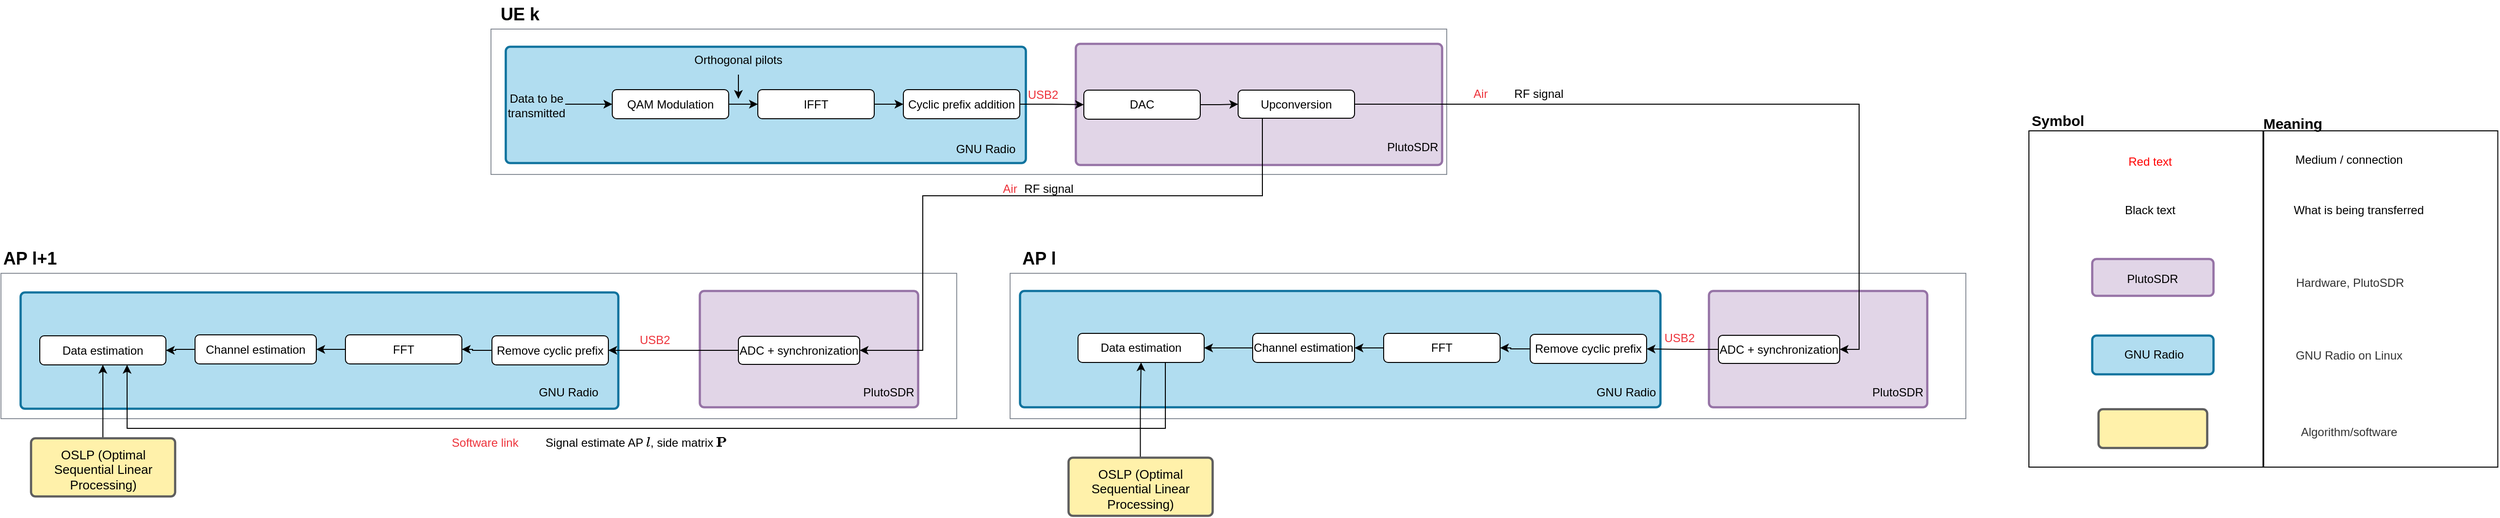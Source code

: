 <mxfile version="25.0.3">
  <diagram id="C5RBs43oDa-KdzZeNtuy" name="Page-1">
    <mxGraphModel dx="847" dy="1960" grid="1" gridSize="10" guides="1" tooltips="1" connect="1" arrows="1" fold="1" page="1" pageScale="1" pageWidth="827" pageHeight="1169" math="1" shadow="0">
      <root>
        <mxCell id="WIyWlLk6GJQsqaUBKTNV-0" />
        <mxCell id="WIyWlLk6GJQsqaUBKTNV-1" parent="WIyWlLk6GJQsqaUBKTNV-0" />
        <mxCell id="ywIWyBjBBA_NJopMtTMj-0" value="" style="html=1;overflow=block;blockSpacing=1;whiteSpace=wrap;fontSize=13;spacing=0;strokeColor=#6f7681;strokeOpacity=100;fillOpacity=0;fillColor=#ffffff;strokeWidth=0.8;container=1;pointerEvents=0;collapsible=0;recursiveResize=0;lucidId=N30nDekbUn9Q;" parent="WIyWlLk6GJQsqaUBKTNV-1" vertex="1">
          <mxGeometry x="1905" y="-372" width="985" height="150" as="geometry" />
        </mxCell>
        <mxCell id="zf8K1s_Cl8NIy-D5Mel1-0" value="" style="html=1;overflow=block;blockSpacing=1;whiteSpace=wrap;fontSize=13;spacing=9;strokeColor=#9673a6;strokeOpacity=100;fillOpacity=100;rounded=1;absoluteArcSize=1;arcSize=9;fillColor=#e1d5e7;strokeWidth=2.3;lucidId=J80nYq8lnvE4;" parent="ywIWyBjBBA_NJopMtTMj-0" vertex="1">
          <mxGeometry x="602.5" y="15" width="377.5" height="125" as="geometry" />
        </mxCell>
        <mxCell id="ywIWyBjBBA_NJopMtTMj-130" value="" style="html=1;overflow=block;blockSpacing=1;whiteSpace=wrap;fontSize=13;spacing=9;strokeColor=#10739e;strokeOpacity=100;fillOpacity=100;rounded=1;absoluteArcSize=1;arcSize=9;fillColor=#b1ddf0;strokeWidth=2.3;lucidId=J80nYq8lnvE4;" parent="ywIWyBjBBA_NJopMtTMj-0" vertex="1">
          <mxGeometry x="15" y="18" width="536" height="120" as="geometry" />
        </mxCell>
        <mxCell id="ywIWyBjBBA_NJopMtTMj-37" value="&lt;div&gt;Data to be transmitted&lt;/div&gt;" style="text;html=1;align=center;verticalAlign=middle;whiteSpace=wrap;rounded=0;" parent="ywIWyBjBBA_NJopMtTMj-0" vertex="1">
          <mxGeometry x="16.5" y="63.5" width="60" height="30" as="geometry" />
        </mxCell>
        <mxCell id="ywIWyBjBBA_NJopMtTMj-35" value="" style="edgeStyle=orthogonalEdgeStyle;rounded=0;orthogonalLoop=1;jettySize=auto;html=1;" parent="ywIWyBjBBA_NJopMtTMj-0" source="ywIWyBjBBA_NJopMtTMj-25" target="ywIWyBjBBA_NJopMtTMj-26" edge="1">
          <mxGeometry relative="1" as="geometry" />
        </mxCell>
        <mxCell id="ywIWyBjBBA_NJopMtTMj-25" value="QAM Modulation" style="rounded=1;whiteSpace=wrap;html=1;" parent="ywIWyBjBBA_NJopMtTMj-0" vertex="1">
          <mxGeometry x="125" y="62.5" width="120" height="30" as="geometry" />
        </mxCell>
        <mxCell id="ywIWyBjBBA_NJopMtTMj-34" value="" style="edgeStyle=orthogonalEdgeStyle;rounded=0;orthogonalLoop=1;jettySize=auto;html=1;" parent="ywIWyBjBBA_NJopMtTMj-0" source="ywIWyBjBBA_NJopMtTMj-26" target="ywIWyBjBBA_NJopMtTMj-27" edge="1">
          <mxGeometry relative="1" as="geometry" />
        </mxCell>
        <mxCell id="ywIWyBjBBA_NJopMtTMj-26" value="IFFT" style="rounded=1;whiteSpace=wrap;html=1;" parent="ywIWyBjBBA_NJopMtTMj-0" vertex="1">
          <mxGeometry x="275" y="62.5" width="120" height="30" as="geometry" />
        </mxCell>
        <mxCell id="ywIWyBjBBA_NJopMtTMj-27" value="Cyclic prefix addition" style="rounded=1;whiteSpace=wrap;html=1;" parent="ywIWyBjBBA_NJopMtTMj-0" vertex="1">
          <mxGeometry x="425" y="62.5" width="120" height="30" as="geometry" />
        </mxCell>
        <mxCell id="ywIWyBjBBA_NJopMtTMj-38" value="" style="edgeStyle=orthogonalEdgeStyle;rounded=0;orthogonalLoop=1;jettySize=auto;html=1;" parent="ywIWyBjBBA_NJopMtTMj-0" source="ywIWyBjBBA_NJopMtTMj-37" target="ywIWyBjBBA_NJopMtTMj-25" edge="1">
          <mxGeometry relative="1" as="geometry">
            <Array as="points">
              <mxPoint x="85" y="77.5" />
              <mxPoint x="85" y="77.5" />
            </Array>
          </mxGeometry>
        </mxCell>
        <mxCell id="ywIWyBjBBA_NJopMtTMj-23" value="PlutoSDR" style="text;html=1;align=center;verticalAlign=middle;whiteSpace=wrap;rounded=0;" parent="ywIWyBjBBA_NJopMtTMj-0" vertex="1">
          <mxGeometry x="920" y="107" width="60" height="30" as="geometry" />
        </mxCell>
        <mxCell id="ywIWyBjBBA_NJopMtTMj-28" value="DAC" style="rounded=1;whiteSpace=wrap;html=1;" parent="ywIWyBjBBA_NJopMtTMj-0" vertex="1">
          <mxGeometry x="611" y="63" width="120" height="30" as="geometry" />
        </mxCell>
        <mxCell id="ywIWyBjBBA_NJopMtTMj-32" value="" style="edgeStyle=orthogonalEdgeStyle;rounded=0;orthogonalLoop=1;jettySize=auto;html=1;" parent="ywIWyBjBBA_NJopMtTMj-0" source="ywIWyBjBBA_NJopMtTMj-28" target="ywIWyBjBBA_NJopMtTMj-29" edge="1">
          <mxGeometry relative="1" as="geometry" />
        </mxCell>
        <mxCell id="ywIWyBjBBA_NJopMtTMj-29" value="Upconversion" style="rounded=1;whiteSpace=wrap;html=1;" parent="ywIWyBjBBA_NJopMtTMj-0" vertex="1">
          <mxGeometry x="770" y="63" width="120" height="29" as="geometry" />
        </mxCell>
        <mxCell id="ywIWyBjBBA_NJopMtTMj-148" value="&lt;font color=&quot;#ed333b&quot;&gt;USB2&lt;br&gt;&lt;/font&gt;" style="text;html=1;align=center;verticalAlign=middle;whiteSpace=wrap;rounded=0;" parent="ywIWyBjBBA_NJopMtTMj-0" vertex="1">
          <mxGeometry x="535" y="62.5" width="67.5" height="10" as="geometry" />
        </mxCell>
        <mxCell id="ywIWyBjBBA_NJopMtTMj-64" value="" style="edgeStyle=orthogonalEdgeStyle;rounded=0;orthogonalLoop=1;jettySize=auto;html=1;" parent="ywIWyBjBBA_NJopMtTMj-0" source="ywIWyBjBBA_NJopMtTMj-27" target="ywIWyBjBBA_NJopMtTMj-28" edge="1">
          <mxGeometry relative="1" as="geometry" />
        </mxCell>
        <mxCell id="ywIWyBjBBA_NJopMtTMj-156" style="edgeStyle=orthogonalEdgeStyle;rounded=0;orthogonalLoop=1;jettySize=auto;html=1;" parent="ywIWyBjBBA_NJopMtTMj-0" source="ywIWyBjBBA_NJopMtTMj-153" edge="1">
          <mxGeometry relative="1" as="geometry">
            <mxPoint x="255" y="72" as="targetPoint" />
          </mxGeometry>
        </mxCell>
        <mxCell id="ywIWyBjBBA_NJopMtTMj-153" value="Orthogonal pilots" style="text;html=1;align=center;verticalAlign=middle;whiteSpace=wrap;rounded=0;" parent="ywIWyBjBBA_NJopMtTMj-0" vertex="1">
          <mxGeometry x="205" y="17" width="100" height="30" as="geometry" />
        </mxCell>
        <mxCell id="ywIWyBjBBA_NJopMtTMj-22" value="&lt;b&gt;&lt;font style=&quot;font-size: 18px;&quot;&gt;UE k&lt;/font&gt;&lt;/b&gt;" style="text;html=1;align=center;verticalAlign=middle;whiteSpace=wrap;rounded=0;" parent="WIyWlLk6GJQsqaUBKTNV-1" vertex="1">
          <mxGeometry x="1905" y="-402" width="60" height="30" as="geometry" />
        </mxCell>
        <mxCell id="ywIWyBjBBA_NJopMtTMj-39" value="" style="html=1;overflow=block;blockSpacing=1;whiteSpace=wrap;fontSize=13;spacing=0;strokeColor=#6f7681;strokeOpacity=100;fillOpacity=0;fillColor=#ffffff;strokeWidth=0.8;container=1;pointerEvents=0;collapsible=0;recursiveResize=0;lucidId=N30nDekbUn9Q;" parent="WIyWlLk6GJQsqaUBKTNV-1" vertex="1">
          <mxGeometry x="2440" y="-120" width="985" height="150" as="geometry" />
        </mxCell>
        <mxCell id="ywIWyBjBBA_NJopMtTMj-41" value="" style="html=1;overflow=block;blockSpacing=1;whiteSpace=wrap;fontSize=13;spacing=9;strokeColor=#9673a6;strokeOpacity=100;fillOpacity=100;rounded=1;absoluteArcSize=1;arcSize=9;fillColor=#e1d5e7;strokeWidth=2.3;lucidId=J80nYq8lnvE4;" parent="ywIWyBjBBA_NJopMtTMj-39" vertex="1">
          <mxGeometry x="720" y="18" width="225" height="120" as="geometry" />
        </mxCell>
        <mxCell id="ywIWyBjBBA_NJopMtTMj-43" value="PlutoSDR" style="text;html=1;align=center;verticalAlign=middle;whiteSpace=wrap;rounded=0;" parent="ywIWyBjBBA_NJopMtTMj-39" vertex="1">
          <mxGeometry x="885" y="108" width="60" height="30" as="geometry" />
        </mxCell>
        <mxCell id="ywIWyBjBBA_NJopMtTMj-131" value="" style="html=1;overflow=block;blockSpacing=1;whiteSpace=wrap;fontSize=13;spacing=9;strokeColor=#10739e;strokeOpacity=100;fillOpacity=100;rounded=1;absoluteArcSize=1;arcSize=9;fillColor=#b1ddf0;strokeWidth=2.3;lucidId=J80nYq8lnvE4;" parent="ywIWyBjBBA_NJopMtTMj-39" vertex="1">
          <mxGeometry x="10" y="18" width="660" height="120" as="geometry" />
        </mxCell>
        <mxCell id="ywIWyBjBBA_NJopMtTMj-44" value="Remove cyclic prefix" style="rounded=1;whiteSpace=wrap;html=1;" parent="ywIWyBjBBA_NJopMtTMj-39" vertex="1">
          <mxGeometry x="536" y="63" width="120" height="30" as="geometry" />
        </mxCell>
        <mxCell id="ywIWyBjBBA_NJopMtTMj-122" value="Data estimation" style="rounded=1;whiteSpace=wrap;html=1;" parent="ywIWyBjBBA_NJopMtTMj-39" vertex="1">
          <mxGeometry x="70" y="62" width="130" height="30" as="geometry" />
        </mxCell>
        <mxCell id="ywIWyBjBBA_NJopMtTMj-48" value="" style="edgeStyle=orthogonalEdgeStyle;rounded=0;orthogonalLoop=1;jettySize=auto;html=1;" parent="ywIWyBjBBA_NJopMtTMj-39" source="ywIWyBjBBA_NJopMtTMj-51" target="ywIWyBjBBA_NJopMtTMj-49" edge="1">
          <mxGeometry relative="1" as="geometry" />
        </mxCell>
        <mxCell id="ywIWyBjBBA_NJopMtTMj-123" value="" style="edgeStyle=orthogonalEdgeStyle;rounded=0;orthogonalLoop=1;jettySize=auto;html=1;" parent="ywIWyBjBBA_NJopMtTMj-39" source="ywIWyBjBBA_NJopMtTMj-49" target="ywIWyBjBBA_NJopMtTMj-122" edge="1">
          <mxGeometry relative="1" as="geometry" />
        </mxCell>
        <mxCell id="ywIWyBjBBA_NJopMtTMj-49" value="Channel estimation" style="rounded=1;whiteSpace=wrap;html=1;" parent="ywIWyBjBBA_NJopMtTMj-39" vertex="1">
          <mxGeometry x="250" y="62" width="105" height="30" as="geometry" />
        </mxCell>
        <mxCell id="ywIWyBjBBA_NJopMtTMj-51" value="FFT" style="rounded=1;whiteSpace=wrap;html=1;" parent="ywIWyBjBBA_NJopMtTMj-39" vertex="1">
          <mxGeometry x="385" y="62" width="120" height="30" as="geometry" />
        </mxCell>
        <mxCell id="ywIWyBjBBA_NJopMtTMj-65" value="" style="edgeStyle=orthogonalEdgeStyle;rounded=0;orthogonalLoop=1;jettySize=auto;html=1;" parent="ywIWyBjBBA_NJopMtTMj-39" source="ywIWyBjBBA_NJopMtTMj-44" target="ywIWyBjBBA_NJopMtTMj-51" edge="1">
          <mxGeometry relative="1" as="geometry" />
        </mxCell>
        <mxCell id="ywIWyBjBBA_NJopMtTMj-134" value="GNU Radio" style="text;html=1;align=center;verticalAlign=middle;whiteSpace=wrap;rounded=0;" parent="ywIWyBjBBA_NJopMtTMj-39" vertex="1">
          <mxGeometry x="580" y="108" width="110" height="30" as="geometry" />
        </mxCell>
        <mxCell id="ywIWyBjBBA_NJopMtTMj-116" value="&lt;font color=&quot;#ed333b&quot;&gt;USB2&lt;br&gt;&lt;/font&gt;" style="text;html=1;align=center;verticalAlign=middle;whiteSpace=wrap;rounded=0;" parent="ywIWyBjBBA_NJopMtTMj-39" vertex="1">
          <mxGeometry x="656" y="62" width="67.5" height="10" as="geometry" />
        </mxCell>
        <mxCell id="ywIWyBjBBA_NJopMtTMj-45" value="&lt;font style=&quot;font-size: 18px;&quot;&gt;&lt;b&gt;AP l&lt;/b&gt;&lt;/font&gt;" style="text;html=1;align=center;verticalAlign=middle;whiteSpace=wrap;rounded=0;" parent="WIyWlLk6GJQsqaUBKTNV-1" vertex="1">
          <mxGeometry x="2440" y="-150" width="60" height="30" as="geometry" />
        </mxCell>
        <mxCell id="ywIWyBjBBA_NJopMtTMj-52" value="" style="edgeStyle=orthogonalEdgeStyle;rounded=0;orthogonalLoop=1;jettySize=auto;html=1;" parent="WIyWlLk6GJQsqaUBKTNV-1" source="ywIWyBjBBA_NJopMtTMj-53" target="ywIWyBjBBA_NJopMtTMj-44" edge="1">
          <mxGeometry relative="1" as="geometry" />
        </mxCell>
        <mxCell id="ywIWyBjBBA_NJopMtTMj-53" value="ADC + synchronization" style="rounded=1;whiteSpace=wrap;html=1;" parent="WIyWlLk6GJQsqaUBKTNV-1" vertex="1">
          <mxGeometry x="3170" y="-56" width="125" height="29" as="geometry" />
        </mxCell>
        <mxCell id="ywIWyBjBBA_NJopMtTMj-55" value="&lt;font color=&quot;#ed333b&quot;&gt;Air&lt;/font&gt;" style="text;html=1;align=center;verticalAlign=middle;whiteSpace=wrap;rounded=0;" parent="WIyWlLk6GJQsqaUBKTNV-1" vertex="1">
          <mxGeometry x="2895" y="-320" width="60" height="30" as="geometry" />
        </mxCell>
        <mxCell id="ywIWyBjBBA_NJopMtTMj-56" value="RF signal" style="text;html=1;align=center;verticalAlign=middle;whiteSpace=wrap;rounded=0;" parent="WIyWlLk6GJQsqaUBKTNV-1" vertex="1">
          <mxGeometry x="2955" y="-320" width="60" height="30" as="geometry" />
        </mxCell>
        <mxCell id="ywIWyBjBBA_NJopMtTMj-60" style="edgeStyle=orthogonalEdgeStyle;rounded=0;orthogonalLoop=1;jettySize=auto;html=1;entryX=1;entryY=0.5;entryDx=0;entryDy=0;" parent="WIyWlLk6GJQsqaUBKTNV-1" source="ywIWyBjBBA_NJopMtTMj-29" target="ywIWyBjBBA_NJopMtTMj-53" edge="1">
          <mxGeometry relative="1" as="geometry" />
        </mxCell>
        <mxCell id="ywIWyBjBBA_NJopMtTMj-83" value="" style="rounded=0;whiteSpace=wrap;html=1;fillColor=none;" parent="WIyWlLk6GJQsqaUBKTNV-1" vertex="1">
          <mxGeometry x="3490" y="-267" width="242" height="347" as="geometry" />
        </mxCell>
        <mxCell id="ywIWyBjBBA_NJopMtTMj-84" value="&lt;font style=&quot;font-size: 12px;&quot;&gt;PlutoSDR&lt;/font&gt;" style="html=1;overflow=block;blockSpacing=1;whiteSpace=wrap;fontSize=16.7;spacing=9;strokeColor=#9673a6;strokeOpacity=100;fillOpacity=100;rounded=1;absoluteArcSize=1;arcSize=9;fillColor=#e1d5e7;strokeWidth=2.3;lucidId=gF1nI-Jwwumz;" parent="WIyWlLk6GJQsqaUBKTNV-1" vertex="1">
          <mxGeometry x="3555" y="-135" width="125" height="38" as="geometry" />
        </mxCell>
        <mxCell id="ywIWyBjBBA_NJopMtTMj-85" value="" style="html=1;overflow=block;blockSpacing=1;whiteSpace=wrap;fontSize=13;align=left;spacing=9;strokeColor=#5e5e5e;strokeOpacity=100;fillOpacity=100;rounded=1;absoluteArcSize=1;arcSize=9;fillColor=#fff1aa;strokeWidth=2.3;lucidId=gF1nV02LV_8w;" parent="WIyWlLk6GJQsqaUBKTNV-1" vertex="1">
          <mxGeometry x="3561.5" y="20" width="112" height="40" as="geometry" />
        </mxCell>
        <mxCell id="ywIWyBjBBA_NJopMtTMj-86" value="&lt;font color=&quot;#ff0000&quot;&gt;Red text&lt;/font&gt;" style="text;html=1;align=center;verticalAlign=middle;whiteSpace=wrap;rounded=0;" parent="WIyWlLk6GJQsqaUBKTNV-1" vertex="1">
          <mxGeometry x="3585" y="-250" width="60" height="30" as="geometry" />
        </mxCell>
        <mxCell id="ywIWyBjBBA_NJopMtTMj-87" value="Black text" style="text;html=1;align=center;verticalAlign=middle;whiteSpace=wrap;rounded=0;" parent="WIyWlLk6GJQsqaUBKTNV-1" vertex="1">
          <mxGeometry x="3585" y="-200" width="60" height="30" as="geometry" />
        </mxCell>
        <mxCell id="ywIWyBjBBA_NJopMtTMj-88" value="&lt;font size=&quot;1&quot;&gt;&lt;b style=&quot;font-size: 15px;&quot;&gt;Symbol&lt;/b&gt;&lt;/font&gt;" style="text;html=1;align=center;verticalAlign=middle;whiteSpace=wrap;rounded=0;" parent="WIyWlLk6GJQsqaUBKTNV-1" vertex="1">
          <mxGeometry x="3490" y="-293.5" width="60" height="30" as="geometry" />
        </mxCell>
        <mxCell id="ywIWyBjBBA_NJopMtTMj-124" value="" style="edgeStyle=orthogonalEdgeStyle;rounded=0;orthogonalLoop=1;jettySize=auto;html=1;" parent="WIyWlLk6GJQsqaUBKTNV-1" source="ywIWyBjBBA_NJopMtTMj-90" target="ywIWyBjBBA_NJopMtTMj-122" edge="1">
          <mxGeometry relative="1" as="geometry" />
        </mxCell>
        <mxCell id="ywIWyBjBBA_NJopMtTMj-90" value="&lt;div align=&quot;center&quot;&gt;OSLP (Optimal Sequential Linear Processing)&lt;/div&gt;" style="html=1;overflow=block;blockSpacing=1;whiteSpace=wrap;fontSize=13;align=center;spacing=9;strokeColor=#5e5e5e;strokeOpacity=100;fillOpacity=100;rounded=1;absoluteArcSize=1;arcSize=9;fillColor=#fff1aa;strokeWidth=2.3;lucidId=gF1nV02LV_8w;" parent="WIyWlLk6GJQsqaUBKTNV-1" vertex="1">
          <mxGeometry x="2500" y="70" width="148.5" height="60" as="geometry" />
        </mxCell>
        <mxCell id="ywIWyBjBBA_NJopMtTMj-92" value="" style="html=1;overflow=block;blockSpacing=1;whiteSpace=wrap;fontSize=13;spacing=0;strokeColor=#6f7681;strokeOpacity=100;fillOpacity=0;fillColor=#ffffff;strokeWidth=0.8;container=1;pointerEvents=0;collapsible=0;recursiveResize=0;lucidId=N30nDekbUn9Q;" parent="WIyWlLk6GJQsqaUBKTNV-1" vertex="1">
          <mxGeometry x="1400" y="-120" width="985" height="150" as="geometry" />
        </mxCell>
        <mxCell id="ywIWyBjBBA_NJopMtTMj-127" value="" style="html=1;overflow=block;blockSpacing=1;whiteSpace=wrap;fontSize=13;spacing=9;strokeColor=#10739e;strokeOpacity=100;fillOpacity=100;rounded=1;absoluteArcSize=1;arcSize=9;fillColor=#b1ddf0;strokeWidth=2.3;lucidId=J80nYq8lnvE4;" parent="ywIWyBjBBA_NJopMtTMj-92" vertex="1">
          <mxGeometry x="20" y="19.5" width="616" height="120" as="geometry" />
        </mxCell>
        <mxCell id="ywIWyBjBBA_NJopMtTMj-93" value="" style="html=1;overflow=block;blockSpacing=1;whiteSpace=wrap;fontSize=13;spacing=9;strokeColor=#9673a6;strokeOpacity=100;fillOpacity=100;rounded=1;absoluteArcSize=1;arcSize=9;fillColor=#e1d5e7;strokeWidth=2.3;lucidId=J80nYq8lnvE4;" parent="ywIWyBjBBA_NJopMtTMj-92" vertex="1">
          <mxGeometry x="720" y="18" width="225" height="120" as="geometry" />
        </mxCell>
        <mxCell id="ywIWyBjBBA_NJopMtTMj-94" value="PlutoSDR" style="text;html=1;align=center;verticalAlign=middle;whiteSpace=wrap;rounded=0;" parent="ywIWyBjBBA_NJopMtTMj-92" vertex="1">
          <mxGeometry x="885" y="108" width="60" height="30" as="geometry" />
        </mxCell>
        <mxCell id="ywIWyBjBBA_NJopMtTMj-132" value="GNU Radio" style="text;html=1;align=center;verticalAlign=middle;whiteSpace=wrap;rounded=0;" parent="ywIWyBjBBA_NJopMtTMj-92" vertex="1">
          <mxGeometry x="530" y="108" width="110" height="30" as="geometry" />
        </mxCell>
        <mxCell id="ywIWyBjBBA_NJopMtTMj-101" value="ADC + synchronization" style="rounded=1;whiteSpace=wrap;html=1;" parent="ywIWyBjBBA_NJopMtTMj-92" vertex="1">
          <mxGeometry x="760" y="65" width="125" height="29" as="geometry" />
        </mxCell>
        <mxCell id="ywIWyBjBBA_NJopMtTMj-100" value="" style="edgeStyle=orthogonalEdgeStyle;rounded=0;orthogonalLoop=1;jettySize=auto;html=1;" parent="ywIWyBjBBA_NJopMtTMj-92" source="ywIWyBjBBA_NJopMtTMj-101" target="ywIWyBjBBA_NJopMtTMj-95" edge="1">
          <mxGeometry relative="1" as="geometry" />
        </mxCell>
        <mxCell id="ywIWyBjBBA_NJopMtTMj-95" value="Remove cyclic prefix" style="rounded=1;whiteSpace=wrap;html=1;" parent="ywIWyBjBBA_NJopMtTMj-92" vertex="1">
          <mxGeometry x="506" y="64.5" width="120" height="30" as="geometry" />
        </mxCell>
        <mxCell id="ywIWyBjBBA_NJopMtTMj-118" value="Data estimation" style="rounded=1;whiteSpace=wrap;html=1;" parent="ywIWyBjBBA_NJopMtTMj-92" vertex="1">
          <mxGeometry x="40" y="64.5" width="130" height="30" as="geometry" />
        </mxCell>
        <mxCell id="ywIWyBjBBA_NJopMtTMj-97" value="" style="edgeStyle=orthogonalEdgeStyle;rounded=0;orthogonalLoop=1;jettySize=auto;html=1;" parent="ywIWyBjBBA_NJopMtTMj-92" source="ywIWyBjBBA_NJopMtTMj-99" target="ywIWyBjBBA_NJopMtTMj-98" edge="1">
          <mxGeometry relative="1" as="geometry" />
        </mxCell>
        <mxCell id="ywIWyBjBBA_NJopMtTMj-119" value="" style="edgeStyle=orthogonalEdgeStyle;rounded=0;orthogonalLoop=1;jettySize=auto;html=1;" parent="ywIWyBjBBA_NJopMtTMj-92" source="ywIWyBjBBA_NJopMtTMj-98" target="ywIWyBjBBA_NJopMtTMj-118" edge="1">
          <mxGeometry relative="1" as="geometry" />
        </mxCell>
        <mxCell id="ywIWyBjBBA_NJopMtTMj-98" value="Channel estimation" style="rounded=1;whiteSpace=wrap;html=1;" parent="ywIWyBjBBA_NJopMtTMj-92" vertex="1">
          <mxGeometry x="200" y="63.5" width="125" height="30" as="geometry" />
        </mxCell>
        <mxCell id="ywIWyBjBBA_NJopMtTMj-99" value="FFT" style="rounded=1;whiteSpace=wrap;html=1;" parent="ywIWyBjBBA_NJopMtTMj-92" vertex="1">
          <mxGeometry x="355" y="63.5" width="120" height="30" as="geometry" />
        </mxCell>
        <mxCell id="ywIWyBjBBA_NJopMtTMj-129" value="" style="edgeStyle=orthogonalEdgeStyle;rounded=0;orthogonalLoop=1;jettySize=auto;html=1;" parent="ywIWyBjBBA_NJopMtTMj-92" source="ywIWyBjBBA_NJopMtTMj-95" target="ywIWyBjBBA_NJopMtTMj-99" edge="1">
          <mxGeometry relative="1" as="geometry" />
        </mxCell>
        <mxCell id="ywIWyBjBBA_NJopMtTMj-96" value="&lt;font style=&quot;font-size: 18px;&quot;&gt;&lt;b&gt;AP l+1&lt;br&gt;&lt;/b&gt;&lt;/font&gt;" style="text;html=1;align=center;verticalAlign=middle;whiteSpace=wrap;rounded=0;" parent="WIyWlLk6GJQsqaUBKTNV-1" vertex="1">
          <mxGeometry x="1400" y="-150" width="60" height="30" as="geometry" />
        </mxCell>
        <mxCell id="ywIWyBjBBA_NJopMtTMj-120" style="edgeStyle=orthogonalEdgeStyle;rounded=0;orthogonalLoop=1;jettySize=auto;html=1;" parent="WIyWlLk6GJQsqaUBKTNV-1" source="ywIWyBjBBA_NJopMtTMj-103" target="ywIWyBjBBA_NJopMtTMj-118" edge="1">
          <mxGeometry relative="1" as="geometry" />
        </mxCell>
        <mxCell id="ywIWyBjBBA_NJopMtTMj-103" value="&lt;div align=&quot;center&quot;&gt;OSLP (Optimal Sequential Linear Processing)&lt;/div&gt;" style="html=1;overflow=block;blockSpacing=1;whiteSpace=wrap;fontSize=13;align=center;spacing=9;strokeColor=#5e5e5e;strokeOpacity=100;fillOpacity=100;rounded=1;absoluteArcSize=1;arcSize=9;fillColor=#fff1aa;strokeWidth=2.3;lucidId=gF1nV02LV_8w;" parent="WIyWlLk6GJQsqaUBKTNV-1" vertex="1">
          <mxGeometry x="1430.75" y="50" width="148.5" height="60" as="geometry" />
        </mxCell>
        <mxCell id="ywIWyBjBBA_NJopMtTMj-106" value="&lt;font color=&quot;#ed333b&quot;&gt;Air&lt;/font&gt;" style="text;html=1;align=center;verticalAlign=middle;whiteSpace=wrap;rounded=0;" parent="WIyWlLk6GJQsqaUBKTNV-1" vertex="1">
          <mxGeometry x="2410" y="-222" width="60" height="30" as="geometry" />
        </mxCell>
        <mxCell id="ywIWyBjBBA_NJopMtTMj-107" value="RF signal" style="text;html=1;align=center;verticalAlign=middle;whiteSpace=wrap;rounded=0;" parent="WIyWlLk6GJQsqaUBKTNV-1" vertex="1">
          <mxGeometry x="2450" y="-222" width="60" height="30" as="geometry" />
        </mxCell>
        <mxCell id="ywIWyBjBBA_NJopMtTMj-111" style="edgeStyle=orthogonalEdgeStyle;rounded=0;orthogonalLoop=1;jettySize=auto;html=1;entryX=1;entryY=0.5;entryDx=0;entryDy=0;" parent="WIyWlLk6GJQsqaUBKTNV-1" source="ywIWyBjBBA_NJopMtTMj-29" target="ywIWyBjBBA_NJopMtTMj-101" edge="1">
          <mxGeometry relative="1" as="geometry">
            <Array as="points">
              <mxPoint x="2700" y="-200" />
              <mxPoint x="2350" y="-200" />
              <mxPoint x="2350" y="-41" />
            </Array>
          </mxGeometry>
        </mxCell>
        <mxCell id="ywIWyBjBBA_NJopMtTMj-117" value="Signal estimate AP \(l\), side matrix \(\mathbf{P}\)" style="text;html=1;align=center;verticalAlign=middle;whiteSpace=wrap;rounded=0;" parent="WIyWlLk6GJQsqaUBKTNV-1" vertex="1">
          <mxGeometry x="1950" y="40" width="210" height="30" as="geometry" />
        </mxCell>
        <mxCell id="ywIWyBjBBA_NJopMtTMj-133" value="GNU Radio" style="text;html=1;align=center;verticalAlign=middle;whiteSpace=wrap;rounded=0;" parent="WIyWlLk6GJQsqaUBKTNV-1" vertex="1">
          <mxGeometry x="2360" y="-263.5" width="110" height="30" as="geometry" />
        </mxCell>
        <mxCell id="ywIWyBjBBA_NJopMtTMj-135" style="edgeStyle=orthogonalEdgeStyle;rounded=0;orthogonalLoop=1;jettySize=auto;html=1;entryX=0.692;entryY=1;entryDx=0;entryDy=0;entryPerimeter=0;" parent="WIyWlLk6GJQsqaUBKTNV-1" source="ywIWyBjBBA_NJopMtTMj-122" target="ywIWyBjBBA_NJopMtTMj-118" edge="1">
          <mxGeometry relative="1" as="geometry">
            <Array as="points">
              <mxPoint x="2600" y="40" />
              <mxPoint x="1530" y="40" />
            </Array>
          </mxGeometry>
        </mxCell>
        <mxCell id="ywIWyBjBBA_NJopMtTMj-137" value="Medium / connection" style="text;html=1;align=center;verticalAlign=middle;whiteSpace=wrap;rounded=0;" parent="WIyWlLk6GJQsqaUBKTNV-1" vertex="1">
          <mxGeometry x="3750" y="-252" width="140" height="30" as="geometry" />
        </mxCell>
        <mxCell id="ywIWyBjBBA_NJopMtTMj-138" value="What is being transferred" style="text;html=1;align=center;verticalAlign=middle;whiteSpace=wrap;rounded=0;" parent="WIyWlLk6GJQsqaUBKTNV-1" vertex="1">
          <mxGeometry x="3760" y="-200" width="140" height="30" as="geometry" />
        </mxCell>
        <mxCell id="ywIWyBjBBA_NJopMtTMj-139" value="&lt;font style=&quot;font-size: 12px;&quot;&gt;Hardware, PlutoSDR&lt;/font&gt;" style="html=1;overflow=block;blockSpacing=1;whiteSpace=wrap;fontSize=16.7;fontColor=#333333;spacing=9;strokeOpacity=0;fillOpacity=0;rounded=1;absoluteArcSize=1;arcSize=9;fillColor=#000000;strokeWidth=2.3;lucidId=gF1ngEjmAMdY;" parent="WIyWlLk6GJQsqaUBKTNV-1" vertex="1">
          <mxGeometry x="3732" y="-131" width="177.5" height="30" as="geometry" />
        </mxCell>
        <mxCell id="ywIWyBjBBA_NJopMtTMj-140" value="&lt;font style=&quot;font-size: 12px;&quot;&gt;Algorithm/software&lt;/font&gt;" style="html=1;overflow=block;blockSpacing=1;whiteSpace=wrap;fontSize=16.7;fontColor=#333333;spacing=9;strokeOpacity=0;fillOpacity=0;rounded=1;absoluteArcSize=1;arcSize=9;fillColor=#000000;strokeWidth=2.3;lucidId=gF1ngEjmAMdY;" parent="WIyWlLk6GJQsqaUBKTNV-1" vertex="1">
          <mxGeometry x="3736" y="23.5" width="168" height="26.5" as="geometry" />
        </mxCell>
        <mxCell id="ywIWyBjBBA_NJopMtTMj-141" value="&lt;font size=&quot;1&quot;&gt;&lt;b style=&quot;font-size: 15px;&quot;&gt;Meaning&lt;/b&gt;&lt;/font&gt;" style="text;html=1;align=center;verticalAlign=middle;whiteSpace=wrap;rounded=0;" parent="WIyWlLk6GJQsqaUBKTNV-1" vertex="1">
          <mxGeometry x="3732" y="-290" width="60" height="30" as="geometry" />
        </mxCell>
        <mxCell id="ywIWyBjBBA_NJopMtTMj-142" value="" style="rounded=0;whiteSpace=wrap;html=1;fillColor=none;" parent="WIyWlLk6GJQsqaUBKTNV-1" vertex="1">
          <mxGeometry x="3731.25" y="-267" width="242" height="347" as="geometry" />
        </mxCell>
        <mxCell id="ywIWyBjBBA_NJopMtTMj-143" value="" style="html=1;overflow=block;blockSpacing=1;whiteSpace=wrap;fontSize=13;spacing=9;strokeColor=#10739e;strokeOpacity=100;fillOpacity=100;rounded=1;absoluteArcSize=1;arcSize=9;fillColor=#b1ddf0;strokeWidth=2.3;lucidId=J80nYq8lnvE4;" parent="WIyWlLk6GJQsqaUBKTNV-1" vertex="1">
          <mxGeometry x="3555" y="-56" width="125" height="40" as="geometry" />
        </mxCell>
        <mxCell id="ywIWyBjBBA_NJopMtTMj-144" value="GNU Radio" style="text;html=1;align=center;verticalAlign=middle;whiteSpace=wrap;rounded=0;" parent="WIyWlLk6GJQsqaUBKTNV-1" vertex="1">
          <mxGeometry x="3563.5" y="-51" width="110" height="30" as="geometry" />
        </mxCell>
        <mxCell id="ywIWyBjBBA_NJopMtTMj-145" value="&lt;font style=&quot;font-size: 12px;&quot;&gt;GNU Radio on Linux&lt;br&gt;&lt;/font&gt;" style="html=1;overflow=block;blockSpacing=1;whiteSpace=wrap;fontSize=16.7;fontColor=#333333;spacing=9;strokeOpacity=0;fillOpacity=0;rounded=1;absoluteArcSize=1;arcSize=9;fillColor=#000000;strokeWidth=2.3;lucidId=gF1ngEjmAMdY;" parent="WIyWlLk6GJQsqaUBKTNV-1" vertex="1">
          <mxGeometry x="3731.25" y="-56" width="177.5" height="30" as="geometry" />
        </mxCell>
        <mxCell id="KWk6brRksMYwb1A9KvaT-0" value="&lt;font color=&quot;#ed333b&quot;&gt;USB2&lt;br&gt;&lt;/font&gt;" style="text;html=1;align=center;verticalAlign=middle;whiteSpace=wrap;rounded=0;" vertex="1" parent="WIyWlLk6GJQsqaUBKTNV-1">
          <mxGeometry x="2040" y="-56.5" width="67.5" height="10" as="geometry" />
        </mxCell>
        <mxCell id="KWk6brRksMYwb1A9KvaT-1" value="&lt;font color=&quot;#ed333b&quot;&gt;Software link&lt;br&gt;&lt;/font&gt;" style="text;html=1;align=center;verticalAlign=middle;whiteSpace=wrap;rounded=0;" vertex="1" parent="WIyWlLk6GJQsqaUBKTNV-1">
          <mxGeometry x="1850" y="50" width="97.5" height="10" as="geometry" />
        </mxCell>
      </root>
    </mxGraphModel>
  </diagram>
</mxfile>
